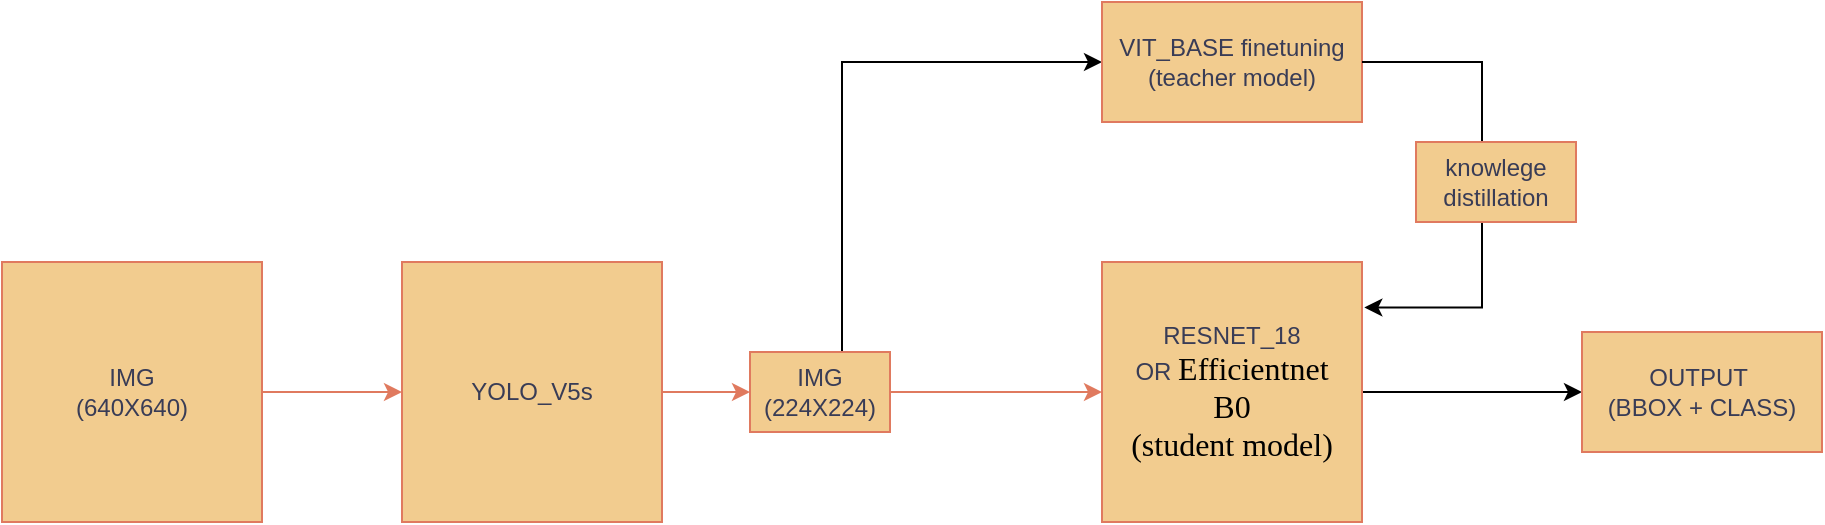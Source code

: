 <mxfile version="27.0.5">
  <diagram name="Trang-1" id="33_Usblemns8LCE5QCe4">
    <mxGraphModel dx="1042" dy="626" grid="1" gridSize="10" guides="1" tooltips="1" connect="1" arrows="1" fold="1" page="1" pageScale="1" pageWidth="827" pageHeight="1169" math="0" shadow="0">
      <root>
        <mxCell id="0" />
        <mxCell id="1" parent="0" />
        <mxCell id="DfNLflv0MyVF8GnNlcwx-5" style="edgeStyle=orthogonalEdgeStyle;rounded=0;orthogonalLoop=1;jettySize=auto;html=1;entryX=0;entryY=0.5;entryDx=0;entryDy=0;labelBackgroundColor=none;strokeColor=#E07A5F;fontColor=default;" parent="1" source="DfNLflv0MyVF8GnNlcwx-1" target="DfNLflv0MyVF8GnNlcwx-3" edge="1">
          <mxGeometry relative="1" as="geometry">
            <mxPoint x="240" y="255" as="targetPoint" />
          </mxGeometry>
        </mxCell>
        <mxCell id="DfNLflv0MyVF8GnNlcwx-1" value="IMG&lt;br&gt;&lt;div&gt;(640X640)&lt;/div&gt;" style="whiteSpace=wrap;html=1;aspect=fixed;labelBackgroundColor=none;fillColor=#F2CC8F;strokeColor=#E07A5F;fontColor=#393C56;" parent="1" vertex="1">
          <mxGeometry x="40" y="190" width="130" height="130" as="geometry" />
        </mxCell>
        <mxCell id="DfNLflv0MyVF8GnNlcwx-12" style="edgeStyle=orthogonalEdgeStyle;rounded=0;orthogonalLoop=1;jettySize=auto;html=1;entryX=0;entryY=0.5;entryDx=0;entryDy=0;strokeColor=#E07A5F;fontColor=#393C56;fillColor=#F2CC8F;" parent="1" source="DfNLflv0MyVF8GnNlcwx-3" target="DfNLflv0MyVF8GnNlcwx-9" edge="1">
          <mxGeometry relative="1" as="geometry" />
        </mxCell>
        <mxCell id="DfNLflv0MyVF8GnNlcwx-3" value="YOLO_V5s" style="whiteSpace=wrap;html=1;aspect=fixed;labelBackgroundColor=none;fillColor=#F2CC8F;strokeColor=#E07A5F;fontColor=#393C56;" parent="1" vertex="1">
          <mxGeometry x="240" y="190" width="130" height="130" as="geometry" />
        </mxCell>
        <mxCell id="zXiZKMlB-WN5VZIoeEiZ-8" style="edgeStyle=orthogonalEdgeStyle;rounded=0;orthogonalLoop=1;jettySize=auto;html=1;entryX=0;entryY=0.5;entryDx=0;entryDy=0;" edge="1" parent="1" source="DfNLflv0MyVF8GnNlcwx-4" target="DfNLflv0MyVF8GnNlcwx-7">
          <mxGeometry relative="1" as="geometry" />
        </mxCell>
        <mxCell id="DfNLflv0MyVF8GnNlcwx-4" value="RESNET_18 OR&amp;nbsp;&lt;span style=&quot;font-family: &amp;quot;Times New Roman&amp;quot;; background-color: transparent; color: light-dark(rgb(0, 0, 0), rgb(255, 255, 255)); font-size: 12pt;&quot;&gt;Efficientnet&lt;/span&gt;&lt;div&gt;&lt;span style=&quot;font-size: 12pt; background-color: transparent; color: light-dark(rgb(0, 0, 0), rgb(255, 255, 255));&quot;&gt;&lt;font face=&quot;Times New Roman&quot;&gt;B0&lt;/font&gt;&lt;/span&gt;&lt;/div&gt;&lt;div&gt;&lt;span style=&quot;font-size: 12pt; background-color: transparent; color: light-dark(rgb(0, 0, 0), rgb(255, 255, 255));&quot;&gt;&lt;font face=&quot;Times New Roman&quot;&gt;(student model)&lt;/font&gt;&lt;/span&gt;&lt;/div&gt;" style="whiteSpace=wrap;html=1;aspect=fixed;align=center;labelBackgroundColor=none;fillColor=#F2CC8F;strokeColor=#E07A5F;fontColor=#393C56;" parent="1" vertex="1">
          <mxGeometry x="590" y="190" width="130" height="130" as="geometry" />
        </mxCell>
        <mxCell id="DfNLflv0MyVF8GnNlcwx-7" value="OUTPUT&amp;nbsp;&lt;div&gt;(BBOX + CLASS)&lt;/div&gt;" style="rounded=0;whiteSpace=wrap;html=1;labelBackgroundColor=none;fillColor=#F2CC8F;strokeColor=#E07A5F;fontColor=#393C56;" parent="1" vertex="1">
          <mxGeometry x="830" y="225" width="120" height="60" as="geometry" />
        </mxCell>
        <mxCell id="DfNLflv0MyVF8GnNlcwx-13" style="edgeStyle=orthogonalEdgeStyle;rounded=0;orthogonalLoop=1;jettySize=auto;html=1;entryX=0;entryY=0.5;entryDx=0;entryDy=0;strokeColor=#E07A5F;fontColor=#393C56;fillColor=#F2CC8F;" parent="1" source="DfNLflv0MyVF8GnNlcwx-9" target="DfNLflv0MyVF8GnNlcwx-4" edge="1">
          <mxGeometry relative="1" as="geometry" />
        </mxCell>
        <mxCell id="zXiZKMlB-WN5VZIoeEiZ-3" style="edgeStyle=orthogonalEdgeStyle;rounded=0;orthogonalLoop=1;jettySize=auto;html=1;" edge="1" parent="1" source="DfNLflv0MyVF8GnNlcwx-9" target="zXiZKMlB-WN5VZIoeEiZ-2">
          <mxGeometry relative="1" as="geometry">
            <mxPoint x="449" y="80" as="targetPoint" />
            <Array as="points">
              <mxPoint x="460" y="90" />
            </Array>
          </mxGeometry>
        </mxCell>
        <mxCell id="DfNLflv0MyVF8GnNlcwx-9" value="IMG&lt;div&gt;(224X224)&lt;/div&gt;" style="rounded=0;whiteSpace=wrap;html=1;labelBackgroundColor=none;fillColor=#F2CC8F;strokeColor=#E07A5F;fontColor=#393C56;" parent="1" vertex="1">
          <mxGeometry x="414" y="235" width="70" height="40" as="geometry" />
        </mxCell>
        <mxCell id="zXiZKMlB-WN5VZIoeEiZ-2" value="VIT_BASE finetuning&lt;div&gt;(teacher model)&lt;/div&gt;" style="rounded=0;whiteSpace=wrap;html=1;labelBackgroundColor=none;fillColor=#F2CC8F;strokeColor=#E07A5F;fontColor=#393C56;" vertex="1" parent="1">
          <mxGeometry x="590" y="60" width="130" height="60" as="geometry" />
        </mxCell>
        <mxCell id="zXiZKMlB-WN5VZIoeEiZ-5" style="edgeStyle=orthogonalEdgeStyle;rounded=0;orthogonalLoop=1;jettySize=auto;html=1;entryX=1.009;entryY=0.175;entryDx=0;entryDy=0;entryPerimeter=0;" edge="1" parent="1" source="zXiZKMlB-WN5VZIoeEiZ-2" target="DfNLflv0MyVF8GnNlcwx-4">
          <mxGeometry relative="1" as="geometry">
            <Array as="points">
              <mxPoint x="780" y="90" />
              <mxPoint x="780" y="213" />
            </Array>
          </mxGeometry>
        </mxCell>
        <mxCell id="zXiZKMlB-WN5VZIoeEiZ-6" value="knowlege distillation" style="rounded=0;whiteSpace=wrap;html=1;labelBackgroundColor=none;fillColor=#F2CC8F;strokeColor=#E07A5F;fontColor=#393C56;" vertex="1" parent="1">
          <mxGeometry x="747" y="130" width="80" height="40" as="geometry" />
        </mxCell>
      </root>
    </mxGraphModel>
  </diagram>
</mxfile>
